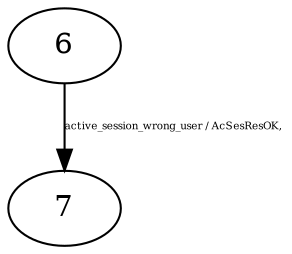 digraph "Automata" { 
	 "7" [shape=ellipse,style=filled,fillcolor=white,URL="7"];
	 "6" [shape=ellipse,style=filled,fillcolor=white,URL="6"];
	 "6"->"7" [fontsize=5,label="active_session_wrong_user / AcSesResOK,",URL="t98"];
}
